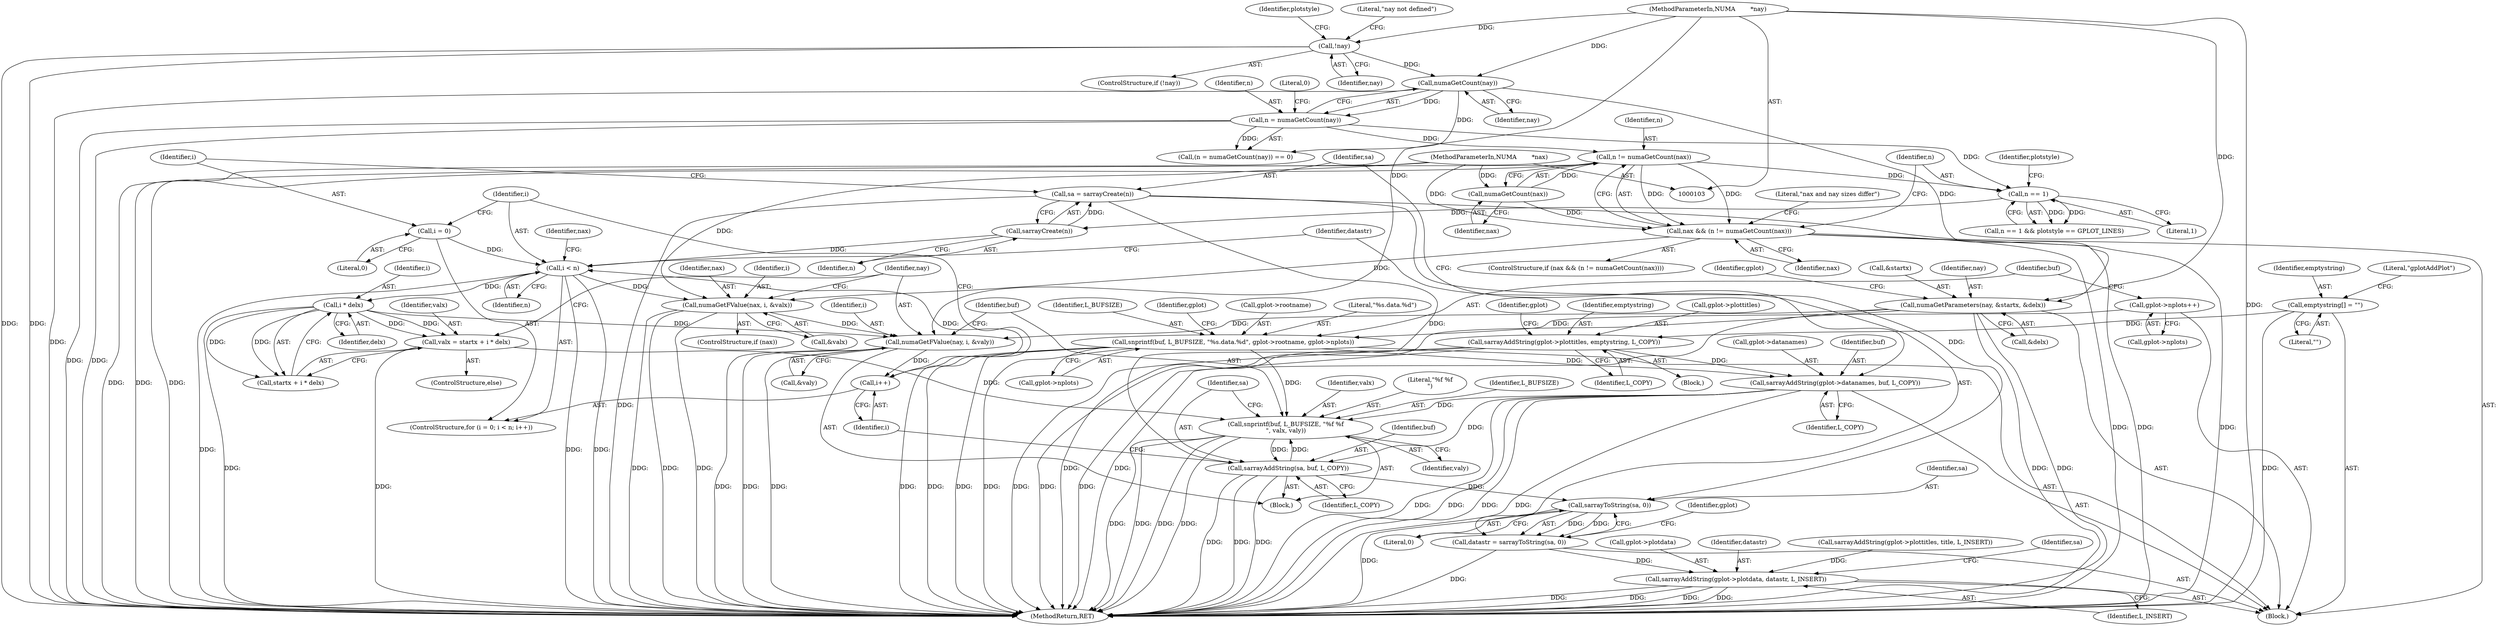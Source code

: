 digraph "0_leptonica_ee301cb2029db8a6289c5295daa42bba7715e99a_0@API" {
"1000280" [label="(Call,snprintf(buf, L_BUFSIZE, \"%f %f\n\", valx, valy))"];
"1000286" [label="(Call,sarrayAddString(sa, buf, L_COPY))"];
"1000246" [label="(Call,sa = sarrayCreate(n))"];
"1000248" [label="(Call,sarrayCreate(n))"];
"1000181" [label="(Call,n == 1)"];
"1000157" [label="(Call,n = numaGetCount(nay))"];
"1000159" [label="(Call,numaGetCount(nay))"];
"1000135" [label="(Call,!nay)"];
"1000106" [label="(MethodParameterIn,NUMA        *nay)"];
"1000170" [label="(Call,n != numaGetCount(nax))"];
"1000172" [label="(Call,numaGetCount(nax))"];
"1000105" [label="(MethodParameterIn,NUMA        *nax)"];
"1000280" [label="(Call,snprintf(buf, L_BUFSIZE, \"%f %f\n\", valx, valy))"];
"1000240" [label="(Call,sarrayAddString(gplot->datanames, buf, L_COPY))"];
"1000230" [label="(Call,snprintf(buf, L_BUFSIZE, \"%s.data.%d\", gplot->rootname, gplot->nplots))"];
"1000226" [label="(Call,gplot->nplots++)"];
"1000220" [label="(Call,sarrayAddString(gplot->plottitles, emptystring, L_COPY))"];
"1000112" [label="(Call,emptystring[] = \"\")"];
"1000268" [label="(Call,valx = startx + i * delx)"];
"1000272" [label="(Call,i * delx)"];
"1000254" [label="(Call,i < n)"];
"1000251" [label="(Call,i = 0)"];
"1000257" [label="(Call,i++)"];
"1000275" [label="(Call,numaGetFValue(nay, i, &valy))"];
"1000194" [label="(Call,numaGetParameters(nay, &startx, &delx))"];
"1000262" [label="(Call,numaGetFValue(nax, i, &valx))"];
"1000168" [label="(Call,nax && (n != numaGetCount(nax)))"];
"1000292" [label="(Call,sarrayToString(sa, 0))"];
"1000290" [label="(Call,datastr = sarrayToString(sa, 0))"];
"1000295" [label="(Call,sarrayAddString(gplot->plotdata, datastr, L_INSERT))"];
"1000161" [label="(Literal,0)"];
"1000170" [label="(Call,n != numaGetCount(nax))"];
"1000257" [label="(Call,i++)"];
"1000296" [label="(Call,gplot->plotdata)"];
"1000284" [label="(Identifier,valx)"];
"1000180" [label="(Call,n == 1 && plotstyle == GPLOT_LINES)"];
"1000297" [label="(Identifier,gplot)"];
"1000194" [label="(Call,numaGetParameters(nay, &startx, &delx))"];
"1000255" [label="(Identifier,i)"];
"1000198" [label="(Call,&delx)"];
"1000176" [label="(Literal,\"nax and nay sizes differ\")"];
"1000228" [label="(Identifier,gplot)"];
"1000145" [label="(Identifier,plotstyle)"];
"1000261" [label="(Identifier,nax)"];
"1000265" [label="(Call,&valx)"];
"1000248" [label="(Call,sarrayCreate(n))"];
"1000181" [label="(Call,n == 1)"];
"1000263" [label="(Identifier,nax)"];
"1000299" [label="(Identifier,datastr)"];
"1000256" [label="(Identifier,n)"];
"1000237" [label="(Call,gplot->nplots)"];
"1000278" [label="(Call,&valy)"];
"1000285" [label="(Identifier,valy)"];
"1000139" [label="(Literal,\"nay not defined\")"];
"1000227" [label="(Call,gplot->nplots)"];
"1000159" [label="(Call,numaGetCount(nay))"];
"1000183" [label="(Literal,1)"];
"1000258" [label="(Identifier,i)"];
"1000244" [label="(Identifier,buf)"];
"1000270" [label="(Call,startx + i * delx)"];
"1000251" [label="(Call,i = 0)"];
"1000202" [label="(Identifier,gplot)"];
"1000291" [label="(Identifier,datastr)"];
"1000219" [label="(Block,)"];
"1000289" [label="(Identifier,L_COPY)"];
"1000156" [label="(Call,(n = numaGetCount(nay)) == 0)"];
"1000306" [label="(MethodReturn,RET)"];
"1000293" [label="(Identifier,sa)"];
"1000224" [label="(Identifier,emptystring)"];
"1000267" [label="(ControlStructure,else)"];
"1000277" [label="(Identifier,i)"];
"1000167" [label="(ControlStructure,if (nax && (n != numaGetCount(nax))))"];
"1000295" [label="(Call,sarrayAddString(gplot->plotdata, datastr, L_INSERT))"];
"1000226" [label="(Call,gplot->nplots++)"];
"1000185" [label="(Identifier,plotstyle)"];
"1000264" [label="(Identifier,i)"];
"1000242" [label="(Identifier,gplot)"];
"1000283" [label="(Literal,\"%f %f\n\")"];
"1000171" [label="(Identifier,n)"];
"1000230" [label="(Call,snprintf(buf, L_BUFSIZE, \"%s.data.%d\", gplot->rootname, gplot->nplots))"];
"1000290" [label="(Call,datastr = sarrayToString(sa, 0))"];
"1000247" [label="(Identifier,sa)"];
"1000249" [label="(Identifier,n)"];
"1000246" [label="(Call,sa = sarrayCreate(n))"];
"1000212" [label="(Call,sarrayAddString(gplot->plottitles, title, L_INSERT))"];
"1000196" [label="(Call,&startx)"];
"1000225" [label="(Identifier,L_COPY)"];
"1000125" [label="(Literal,\"gplotAddPlot\")"];
"1000160" [label="(Identifier,nay)"];
"1000253" [label="(Literal,0)"];
"1000195" [label="(Identifier,nay)"];
"1000234" [label="(Call,gplot->rootname)"];
"1000182" [label="(Identifier,n)"];
"1000303" [label="(Identifier,sa)"];
"1000250" [label="(ControlStructure,for (i = 0; i < n; i++))"];
"1000280" [label="(Call,snprintf(buf, L_BUFSIZE, \"%f %f\n\", valx, valy))"];
"1000241" [label="(Call,gplot->datanames)"];
"1000221" [label="(Call,gplot->plottitles)"];
"1000240" [label="(Call,sarrayAddString(gplot->datanames, buf, L_COPY))"];
"1000281" [label="(Identifier,buf)"];
"1000109" [label="(Block,)"];
"1000260" [label="(ControlStructure,if (nax))"];
"1000113" [label="(Identifier,emptystring)"];
"1000231" [label="(Identifier,buf)"];
"1000288" [label="(Identifier,buf)"];
"1000169" [label="(Identifier,nax)"];
"1000233" [label="(Literal,\"%s.data.%d\")"];
"1000282" [label="(Identifier,L_BUFSIZE)"];
"1000294" [label="(Literal,0)"];
"1000268" [label="(Call,valx = startx + i * delx)"];
"1000274" [label="(Identifier,delx)"];
"1000105" [label="(MethodParameterIn,NUMA        *nax)"];
"1000135" [label="(Call,!nay)"];
"1000232" [label="(Identifier,L_BUFSIZE)"];
"1000275" [label="(Call,numaGetFValue(nay, i, &valy))"];
"1000273" [label="(Identifier,i)"];
"1000254" [label="(Call,i < n)"];
"1000286" [label="(Call,sarrayAddString(sa, buf, L_COPY))"];
"1000262" [label="(Call,numaGetFValue(nax, i, &valx))"];
"1000173" [label="(Identifier,nax)"];
"1000245" [label="(Identifier,L_COPY)"];
"1000157" [label="(Call,n = numaGetCount(nay))"];
"1000272" [label="(Call,i * delx)"];
"1000136" [label="(Identifier,nay)"];
"1000300" [label="(Identifier,L_INSERT)"];
"1000269" [label="(Identifier,valx)"];
"1000112" [label="(Call,emptystring[] = \"\")"];
"1000220" [label="(Call,sarrayAddString(gplot->plottitles, emptystring, L_COPY))"];
"1000114" [label="(Literal,\"\")"];
"1000287" [label="(Identifier,sa)"];
"1000158" [label="(Identifier,n)"];
"1000106" [label="(MethodParameterIn,NUMA        *nay)"];
"1000292" [label="(Call,sarrayToString(sa, 0))"];
"1000259" [label="(Block,)"];
"1000252" [label="(Identifier,i)"];
"1000134" [label="(ControlStructure,if (!nay))"];
"1000276" [label="(Identifier,nay)"];
"1000168" [label="(Call,nax && (n != numaGetCount(nax)))"];
"1000172" [label="(Call,numaGetCount(nax))"];
"1000280" -> "1000259"  [label="AST: "];
"1000280" -> "1000285"  [label="CFG: "];
"1000281" -> "1000280"  [label="AST: "];
"1000282" -> "1000280"  [label="AST: "];
"1000283" -> "1000280"  [label="AST: "];
"1000284" -> "1000280"  [label="AST: "];
"1000285" -> "1000280"  [label="AST: "];
"1000287" -> "1000280"  [label="CFG: "];
"1000280" -> "1000306"  [label="DDG: "];
"1000280" -> "1000306"  [label="DDG: "];
"1000280" -> "1000306"  [label="DDG: "];
"1000280" -> "1000306"  [label="DDG: "];
"1000286" -> "1000280"  [label="DDG: "];
"1000240" -> "1000280"  [label="DDG: "];
"1000230" -> "1000280"  [label="DDG: "];
"1000268" -> "1000280"  [label="DDG: "];
"1000280" -> "1000286"  [label="DDG: "];
"1000286" -> "1000259"  [label="AST: "];
"1000286" -> "1000289"  [label="CFG: "];
"1000287" -> "1000286"  [label="AST: "];
"1000288" -> "1000286"  [label="AST: "];
"1000289" -> "1000286"  [label="AST: "];
"1000258" -> "1000286"  [label="CFG: "];
"1000286" -> "1000306"  [label="DDG: "];
"1000286" -> "1000306"  [label="DDG: "];
"1000286" -> "1000306"  [label="DDG: "];
"1000246" -> "1000286"  [label="DDG: "];
"1000240" -> "1000286"  [label="DDG: "];
"1000286" -> "1000292"  [label="DDG: "];
"1000246" -> "1000109"  [label="AST: "];
"1000246" -> "1000248"  [label="CFG: "];
"1000247" -> "1000246"  [label="AST: "];
"1000248" -> "1000246"  [label="AST: "];
"1000252" -> "1000246"  [label="CFG: "];
"1000246" -> "1000306"  [label="DDG: "];
"1000248" -> "1000246"  [label="DDG: "];
"1000246" -> "1000292"  [label="DDG: "];
"1000248" -> "1000249"  [label="CFG: "];
"1000249" -> "1000248"  [label="AST: "];
"1000181" -> "1000248"  [label="DDG: "];
"1000248" -> "1000254"  [label="DDG: "];
"1000181" -> "1000180"  [label="AST: "];
"1000181" -> "1000183"  [label="CFG: "];
"1000182" -> "1000181"  [label="AST: "];
"1000183" -> "1000181"  [label="AST: "];
"1000185" -> "1000181"  [label="CFG: "];
"1000180" -> "1000181"  [label="CFG: "];
"1000181" -> "1000180"  [label="DDG: "];
"1000181" -> "1000180"  [label="DDG: "];
"1000157" -> "1000181"  [label="DDG: "];
"1000170" -> "1000181"  [label="DDG: "];
"1000157" -> "1000156"  [label="AST: "];
"1000157" -> "1000159"  [label="CFG: "];
"1000158" -> "1000157"  [label="AST: "];
"1000159" -> "1000157"  [label="AST: "];
"1000161" -> "1000157"  [label="CFG: "];
"1000157" -> "1000306"  [label="DDG: "];
"1000157" -> "1000306"  [label="DDG: "];
"1000157" -> "1000156"  [label="DDG: "];
"1000159" -> "1000157"  [label="DDG: "];
"1000157" -> "1000170"  [label="DDG: "];
"1000159" -> "1000160"  [label="CFG: "];
"1000160" -> "1000159"  [label="AST: "];
"1000159" -> "1000306"  [label="DDG: "];
"1000159" -> "1000156"  [label="DDG: "];
"1000135" -> "1000159"  [label="DDG: "];
"1000106" -> "1000159"  [label="DDG: "];
"1000159" -> "1000194"  [label="DDG: "];
"1000135" -> "1000134"  [label="AST: "];
"1000135" -> "1000136"  [label="CFG: "];
"1000136" -> "1000135"  [label="AST: "];
"1000139" -> "1000135"  [label="CFG: "];
"1000145" -> "1000135"  [label="CFG: "];
"1000135" -> "1000306"  [label="DDG: "];
"1000135" -> "1000306"  [label="DDG: "];
"1000106" -> "1000135"  [label="DDG: "];
"1000106" -> "1000103"  [label="AST: "];
"1000106" -> "1000306"  [label="DDG: "];
"1000106" -> "1000194"  [label="DDG: "];
"1000106" -> "1000275"  [label="DDG: "];
"1000170" -> "1000168"  [label="AST: "];
"1000170" -> "1000172"  [label="CFG: "];
"1000171" -> "1000170"  [label="AST: "];
"1000172" -> "1000170"  [label="AST: "];
"1000168" -> "1000170"  [label="CFG: "];
"1000170" -> "1000306"  [label="DDG: "];
"1000170" -> "1000306"  [label="DDG: "];
"1000170" -> "1000168"  [label="DDG: "];
"1000170" -> "1000168"  [label="DDG: "];
"1000172" -> "1000170"  [label="DDG: "];
"1000172" -> "1000173"  [label="CFG: "];
"1000173" -> "1000172"  [label="AST: "];
"1000172" -> "1000168"  [label="DDG: "];
"1000105" -> "1000172"  [label="DDG: "];
"1000105" -> "1000103"  [label="AST: "];
"1000105" -> "1000306"  [label="DDG: "];
"1000105" -> "1000168"  [label="DDG: "];
"1000105" -> "1000262"  [label="DDG: "];
"1000240" -> "1000109"  [label="AST: "];
"1000240" -> "1000245"  [label="CFG: "];
"1000241" -> "1000240"  [label="AST: "];
"1000244" -> "1000240"  [label="AST: "];
"1000245" -> "1000240"  [label="AST: "];
"1000247" -> "1000240"  [label="CFG: "];
"1000240" -> "1000306"  [label="DDG: "];
"1000240" -> "1000306"  [label="DDG: "];
"1000240" -> "1000306"  [label="DDG: "];
"1000240" -> "1000306"  [label="DDG: "];
"1000230" -> "1000240"  [label="DDG: "];
"1000220" -> "1000240"  [label="DDG: "];
"1000230" -> "1000109"  [label="AST: "];
"1000230" -> "1000237"  [label="CFG: "];
"1000231" -> "1000230"  [label="AST: "];
"1000232" -> "1000230"  [label="AST: "];
"1000233" -> "1000230"  [label="AST: "];
"1000234" -> "1000230"  [label="AST: "];
"1000237" -> "1000230"  [label="AST: "];
"1000242" -> "1000230"  [label="CFG: "];
"1000230" -> "1000306"  [label="DDG: "];
"1000230" -> "1000306"  [label="DDG: "];
"1000230" -> "1000306"  [label="DDG: "];
"1000230" -> "1000306"  [label="DDG: "];
"1000226" -> "1000230"  [label="DDG: "];
"1000226" -> "1000109"  [label="AST: "];
"1000226" -> "1000227"  [label="CFG: "];
"1000227" -> "1000226"  [label="AST: "];
"1000231" -> "1000226"  [label="CFG: "];
"1000220" -> "1000219"  [label="AST: "];
"1000220" -> "1000225"  [label="CFG: "];
"1000221" -> "1000220"  [label="AST: "];
"1000224" -> "1000220"  [label="AST: "];
"1000225" -> "1000220"  [label="AST: "];
"1000228" -> "1000220"  [label="CFG: "];
"1000220" -> "1000306"  [label="DDG: "];
"1000220" -> "1000306"  [label="DDG: "];
"1000220" -> "1000306"  [label="DDG: "];
"1000112" -> "1000220"  [label="DDG: "];
"1000112" -> "1000109"  [label="AST: "];
"1000112" -> "1000114"  [label="CFG: "];
"1000113" -> "1000112"  [label="AST: "];
"1000114" -> "1000112"  [label="AST: "];
"1000125" -> "1000112"  [label="CFG: "];
"1000112" -> "1000306"  [label="DDG: "];
"1000268" -> "1000267"  [label="AST: "];
"1000268" -> "1000270"  [label="CFG: "];
"1000269" -> "1000268"  [label="AST: "];
"1000270" -> "1000268"  [label="AST: "];
"1000276" -> "1000268"  [label="CFG: "];
"1000268" -> "1000306"  [label="DDG: "];
"1000272" -> "1000268"  [label="DDG: "];
"1000272" -> "1000268"  [label="DDG: "];
"1000272" -> "1000270"  [label="AST: "];
"1000272" -> "1000274"  [label="CFG: "];
"1000273" -> "1000272"  [label="AST: "];
"1000274" -> "1000272"  [label="AST: "];
"1000270" -> "1000272"  [label="CFG: "];
"1000272" -> "1000306"  [label="DDG: "];
"1000272" -> "1000270"  [label="DDG: "];
"1000272" -> "1000270"  [label="DDG: "];
"1000254" -> "1000272"  [label="DDG: "];
"1000272" -> "1000275"  [label="DDG: "];
"1000254" -> "1000250"  [label="AST: "];
"1000254" -> "1000256"  [label="CFG: "];
"1000255" -> "1000254"  [label="AST: "];
"1000256" -> "1000254"  [label="AST: "];
"1000261" -> "1000254"  [label="CFG: "];
"1000291" -> "1000254"  [label="CFG: "];
"1000254" -> "1000306"  [label="DDG: "];
"1000254" -> "1000306"  [label="DDG: "];
"1000254" -> "1000306"  [label="DDG: "];
"1000251" -> "1000254"  [label="DDG: "];
"1000257" -> "1000254"  [label="DDG: "];
"1000254" -> "1000262"  [label="DDG: "];
"1000251" -> "1000250"  [label="AST: "];
"1000251" -> "1000253"  [label="CFG: "];
"1000252" -> "1000251"  [label="AST: "];
"1000253" -> "1000251"  [label="AST: "];
"1000255" -> "1000251"  [label="CFG: "];
"1000257" -> "1000250"  [label="AST: "];
"1000257" -> "1000258"  [label="CFG: "];
"1000258" -> "1000257"  [label="AST: "];
"1000255" -> "1000257"  [label="CFG: "];
"1000275" -> "1000257"  [label="DDG: "];
"1000275" -> "1000259"  [label="AST: "];
"1000275" -> "1000278"  [label="CFG: "];
"1000276" -> "1000275"  [label="AST: "];
"1000277" -> "1000275"  [label="AST: "];
"1000278" -> "1000275"  [label="AST: "];
"1000281" -> "1000275"  [label="CFG: "];
"1000275" -> "1000306"  [label="DDG: "];
"1000275" -> "1000306"  [label="DDG: "];
"1000275" -> "1000306"  [label="DDG: "];
"1000194" -> "1000275"  [label="DDG: "];
"1000262" -> "1000275"  [label="DDG: "];
"1000194" -> "1000109"  [label="AST: "];
"1000194" -> "1000198"  [label="CFG: "];
"1000195" -> "1000194"  [label="AST: "];
"1000196" -> "1000194"  [label="AST: "];
"1000198" -> "1000194"  [label="AST: "];
"1000202" -> "1000194"  [label="CFG: "];
"1000194" -> "1000306"  [label="DDG: "];
"1000194" -> "1000306"  [label="DDG: "];
"1000194" -> "1000306"  [label="DDG: "];
"1000194" -> "1000306"  [label="DDG: "];
"1000262" -> "1000260"  [label="AST: "];
"1000262" -> "1000265"  [label="CFG: "];
"1000263" -> "1000262"  [label="AST: "];
"1000264" -> "1000262"  [label="AST: "];
"1000265" -> "1000262"  [label="AST: "];
"1000276" -> "1000262"  [label="CFG: "];
"1000262" -> "1000306"  [label="DDG: "];
"1000262" -> "1000306"  [label="DDG: "];
"1000262" -> "1000306"  [label="DDG: "];
"1000168" -> "1000262"  [label="DDG: "];
"1000168" -> "1000167"  [label="AST: "];
"1000168" -> "1000169"  [label="CFG: "];
"1000169" -> "1000168"  [label="AST: "];
"1000176" -> "1000168"  [label="CFG: "];
"1000182" -> "1000168"  [label="CFG: "];
"1000168" -> "1000306"  [label="DDG: "];
"1000168" -> "1000306"  [label="DDG: "];
"1000168" -> "1000306"  [label="DDG: "];
"1000292" -> "1000290"  [label="AST: "];
"1000292" -> "1000294"  [label="CFG: "];
"1000293" -> "1000292"  [label="AST: "];
"1000294" -> "1000292"  [label="AST: "];
"1000290" -> "1000292"  [label="CFG: "];
"1000292" -> "1000306"  [label="DDG: "];
"1000292" -> "1000290"  [label="DDG: "];
"1000292" -> "1000290"  [label="DDG: "];
"1000290" -> "1000109"  [label="AST: "];
"1000291" -> "1000290"  [label="AST: "];
"1000297" -> "1000290"  [label="CFG: "];
"1000290" -> "1000306"  [label="DDG: "];
"1000290" -> "1000295"  [label="DDG: "];
"1000295" -> "1000109"  [label="AST: "];
"1000295" -> "1000300"  [label="CFG: "];
"1000296" -> "1000295"  [label="AST: "];
"1000299" -> "1000295"  [label="AST: "];
"1000300" -> "1000295"  [label="AST: "];
"1000303" -> "1000295"  [label="CFG: "];
"1000295" -> "1000306"  [label="DDG: "];
"1000295" -> "1000306"  [label="DDG: "];
"1000295" -> "1000306"  [label="DDG: "];
"1000295" -> "1000306"  [label="DDG: "];
"1000212" -> "1000295"  [label="DDG: "];
}
